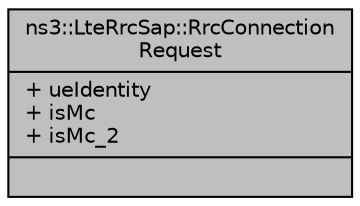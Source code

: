 digraph "ns3::LteRrcSap::RrcConnectionRequest"
{
  edge [fontname="Helvetica",fontsize="10",labelfontname="Helvetica",labelfontsize="10"];
  node [fontname="Helvetica",fontsize="10",shape=record];
  Node1 [label="{ns3::LteRrcSap::RrcConnection\lRequest\n|+ ueIdentity\l+ isMc\l+ isMc_2\l|}",height=0.2,width=0.4,color="black", fillcolor="grey75", style="filled", fontcolor="black"];
}
